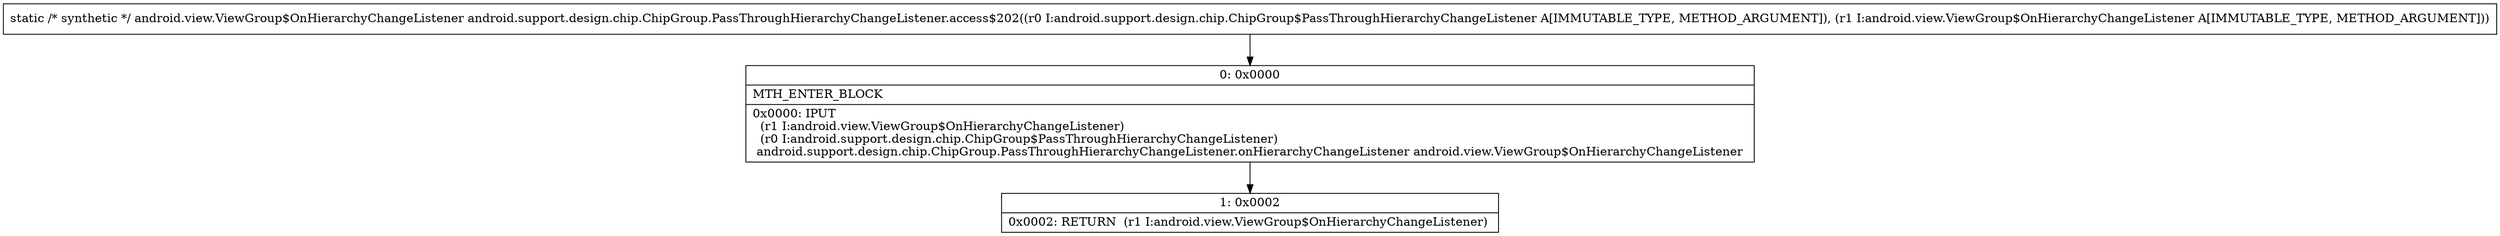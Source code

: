 digraph "CFG forandroid.support.design.chip.ChipGroup.PassThroughHierarchyChangeListener.access$202(Landroid\/support\/design\/chip\/ChipGroup$PassThroughHierarchyChangeListener;Landroid\/view\/ViewGroup$OnHierarchyChangeListener;)Landroid\/view\/ViewGroup$OnHierarchyChangeListener;" {
Node_0 [shape=record,label="{0\:\ 0x0000|MTH_ENTER_BLOCK\l|0x0000: IPUT  \l  (r1 I:android.view.ViewGroup$OnHierarchyChangeListener)\l  (r0 I:android.support.design.chip.ChipGroup$PassThroughHierarchyChangeListener)\l android.support.design.chip.ChipGroup.PassThroughHierarchyChangeListener.onHierarchyChangeListener android.view.ViewGroup$OnHierarchyChangeListener \l}"];
Node_1 [shape=record,label="{1\:\ 0x0002|0x0002: RETURN  (r1 I:android.view.ViewGroup$OnHierarchyChangeListener) \l}"];
MethodNode[shape=record,label="{static \/* synthetic *\/ android.view.ViewGroup$OnHierarchyChangeListener android.support.design.chip.ChipGroup.PassThroughHierarchyChangeListener.access$202((r0 I:android.support.design.chip.ChipGroup$PassThroughHierarchyChangeListener A[IMMUTABLE_TYPE, METHOD_ARGUMENT]), (r1 I:android.view.ViewGroup$OnHierarchyChangeListener A[IMMUTABLE_TYPE, METHOD_ARGUMENT])) }"];
MethodNode -> Node_0;
Node_0 -> Node_1;
}

